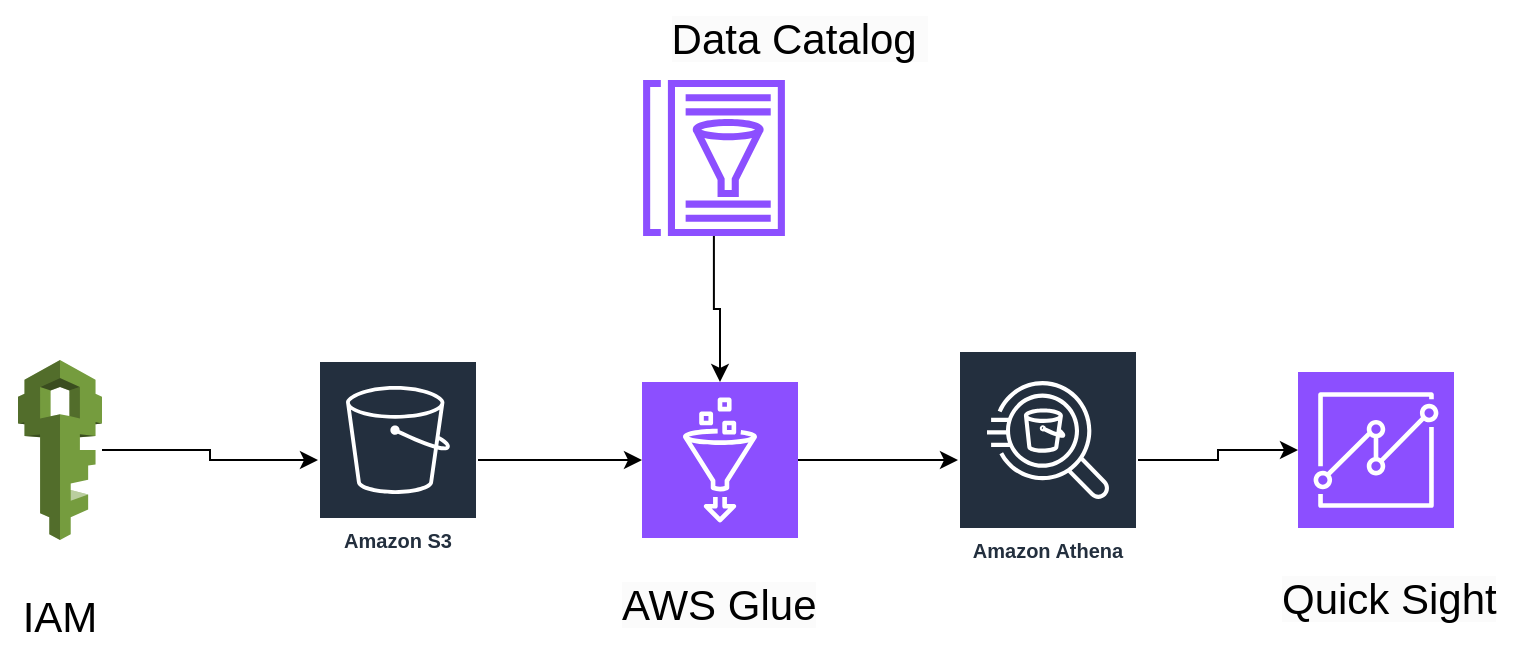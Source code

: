 <mxfile version="24.7.17">
  <diagram name="Page-1" id="s4LCwExrxTKusmkzeuKi">
    <mxGraphModel dx="1444" dy="749" grid="1" gridSize="10" guides="1" tooltips="1" connect="1" arrows="1" fold="1" page="1" pageScale="1" pageWidth="827" pageHeight="1169" math="0" shadow="0">
      <root>
        <mxCell id="0" />
        <mxCell id="1" parent="0" />
        <mxCell id="xgdtBXKwjlz1DKJY_Ufm-1" value="Amazon Athena" style="sketch=0;outlineConnect=0;fontColor=#232F3E;gradientColor=none;strokeColor=#ffffff;fillColor=#232F3E;dashed=0;verticalLabelPosition=middle;verticalAlign=bottom;align=center;html=1;whiteSpace=wrap;fontSize=10;fontStyle=1;spacing=3;shape=mxgraph.aws4.productIcon;prIcon=mxgraph.aws4.athena;" vertex="1" parent="1">
          <mxGeometry x="570" y="205" width="90" height="110" as="geometry" />
        </mxCell>
        <mxCell id="xgdtBXKwjlz1DKJY_Ufm-15" value="" style="edgeStyle=orthogonalEdgeStyle;rounded=0;orthogonalLoop=1;jettySize=auto;html=1;" edge="1" parent="1" source="xgdtBXKwjlz1DKJY_Ufm-3" target="xgdtBXKwjlz1DKJY_Ufm-6">
          <mxGeometry relative="1" as="geometry" />
        </mxCell>
        <mxCell id="xgdtBXKwjlz1DKJY_Ufm-3" value="Amazon S3" style="sketch=0;outlineConnect=0;fontColor=#232F3E;gradientColor=none;strokeColor=#ffffff;fillColor=#232F3E;dashed=0;verticalLabelPosition=middle;verticalAlign=bottom;align=center;html=1;whiteSpace=wrap;fontSize=10;fontStyle=1;spacing=3;shape=mxgraph.aws4.productIcon;prIcon=mxgraph.aws4.s3;" vertex="1" parent="1">
          <mxGeometry x="250" y="210" width="80" height="100" as="geometry" />
        </mxCell>
        <mxCell id="xgdtBXKwjlz1DKJY_Ufm-5" value="" style="sketch=0;points=[[0,0,0],[0.25,0,0],[0.5,0,0],[0.75,0,0],[1,0,0],[0,1,0],[0.25,1,0],[0.5,1,0],[0.75,1,0],[1,1,0],[0,0.25,0],[0,0.5,0],[0,0.75,0],[1,0.25,0],[1,0.5,0],[1,0.75,0]];outlineConnect=0;fontColor=#232F3E;fillColor=#8C4FFF;strokeColor=#ffffff;dashed=0;verticalLabelPosition=bottom;verticalAlign=top;align=center;html=1;fontSize=12;fontStyle=0;aspect=fixed;shape=mxgraph.aws4.resourceIcon;resIcon=mxgraph.aws4.quicksight;" vertex="1" parent="1">
          <mxGeometry x="740" y="216" width="78" height="78" as="geometry" />
        </mxCell>
        <mxCell id="xgdtBXKwjlz1DKJY_Ufm-16" value="" style="edgeStyle=orthogonalEdgeStyle;rounded=0;orthogonalLoop=1;jettySize=auto;html=1;" edge="1" parent="1" source="xgdtBXKwjlz1DKJY_Ufm-6" target="xgdtBXKwjlz1DKJY_Ufm-1">
          <mxGeometry relative="1" as="geometry" />
        </mxCell>
        <mxCell id="xgdtBXKwjlz1DKJY_Ufm-6" value="" style="sketch=0;points=[[0,0,0],[0.25,0,0],[0.5,0,0],[0.75,0,0],[1,0,0],[0,1,0],[0.25,1,0],[0.5,1,0],[0.75,1,0],[1,1,0],[0,0.25,0],[0,0.5,0],[0,0.75,0],[1,0.25,0],[1,0.5,0],[1,0.75,0]];outlineConnect=0;fontColor=#232F3E;fillColor=#8C4FFF;strokeColor=#ffffff;dashed=0;verticalLabelPosition=bottom;verticalAlign=top;align=center;html=1;fontSize=12;fontStyle=0;aspect=fixed;shape=mxgraph.aws4.resourceIcon;resIcon=mxgraph.aws4.glue;" vertex="1" parent="1">
          <mxGeometry x="412" y="221" width="78" height="78" as="geometry" />
        </mxCell>
        <mxCell id="xgdtBXKwjlz1DKJY_Ufm-8" value="" style="sketch=0;outlineConnect=0;fontColor=#232F3E;gradientColor=none;fillColor=#8C4FFF;strokeColor=none;dashed=0;verticalLabelPosition=bottom;verticalAlign=top;align=center;html=1;fontSize=12;fontStyle=0;aspect=fixed;pointerEvents=1;shape=mxgraph.aws4.glue_data_catalog;" vertex="1" parent="1">
          <mxGeometry x="412" y="70" width="72" height="78" as="geometry" />
        </mxCell>
        <mxCell id="xgdtBXKwjlz1DKJY_Ufm-14" value="" style="edgeStyle=orthogonalEdgeStyle;rounded=0;orthogonalLoop=1;jettySize=auto;html=1;" edge="1" parent="1" source="xgdtBXKwjlz1DKJY_Ufm-12" target="xgdtBXKwjlz1DKJY_Ufm-3">
          <mxGeometry relative="1" as="geometry" />
        </mxCell>
        <mxCell id="xgdtBXKwjlz1DKJY_Ufm-12" value="" style="outlineConnect=0;dashed=0;verticalLabelPosition=bottom;verticalAlign=top;align=center;html=1;shape=mxgraph.aws3.iam;fillColor=#759C3E;gradientColor=none;" vertex="1" parent="1">
          <mxGeometry x="100" y="210" width="42" height="90" as="geometry" />
        </mxCell>
        <mxCell id="xgdtBXKwjlz1DKJY_Ufm-17" style="edgeStyle=orthogonalEdgeStyle;rounded=0;orthogonalLoop=1;jettySize=auto;html=1;entryX=0;entryY=0.5;entryDx=0;entryDy=0;entryPerimeter=0;" edge="1" parent="1" source="xgdtBXKwjlz1DKJY_Ufm-1" target="xgdtBXKwjlz1DKJY_Ufm-5">
          <mxGeometry relative="1" as="geometry" />
        </mxCell>
        <mxCell id="xgdtBXKwjlz1DKJY_Ufm-18" style="edgeStyle=orthogonalEdgeStyle;rounded=0;orthogonalLoop=1;jettySize=auto;html=1;entryX=0.5;entryY=0;entryDx=0;entryDy=0;entryPerimeter=0;" edge="1" parent="1" source="xgdtBXKwjlz1DKJY_Ufm-8" target="xgdtBXKwjlz1DKJY_Ufm-6">
          <mxGeometry relative="1" as="geometry" />
        </mxCell>
        <mxCell id="xgdtBXKwjlz1DKJY_Ufm-19" value="&lt;font style=&quot;font-size: 21px;&quot;&gt;IAM&lt;/font&gt;" style="text;html=1;align=center;verticalAlign=middle;whiteSpace=wrap;rounded=0;" vertex="1" parent="1">
          <mxGeometry x="91" y="315" width="60" height="45" as="geometry" />
        </mxCell>
        <mxCell id="xgdtBXKwjlz1DKJY_Ufm-20" value="&lt;span style=&quot;color: rgb(0, 0, 0); font-family: Helvetica; font-size: 21px; font-style: normal; font-variant-ligatures: normal; font-variant-caps: normal; font-weight: 400; letter-spacing: normal; orphans: 2; text-align: center; text-indent: 0px; text-transform: none; widows: 2; word-spacing: 0px; -webkit-text-stroke-width: 0px; white-space: normal; background-color: rgb(251, 251, 251); text-decoration-thickness: initial; text-decoration-style: initial; text-decoration-color: initial; display: inline !important; float: none;&quot;&gt;AWS Glue&lt;/span&gt;" style="text;whiteSpace=wrap;html=1;" vertex="1" parent="1">
          <mxGeometry x="400" y="312.5" width="130" height="50" as="geometry" />
        </mxCell>
        <mxCell id="xgdtBXKwjlz1DKJY_Ufm-21" value="&lt;span style=&quot;color: rgb(0, 0, 0); font-family: Helvetica; font-size: 21px; font-style: normal; font-variant-ligatures: normal; font-variant-caps: normal; font-weight: 400; letter-spacing: normal; orphans: 2; text-align: center; text-indent: 0px; text-transform: none; widows: 2; word-spacing: 0px; -webkit-text-stroke-width: 0px; white-space: normal; background-color: rgb(251, 251, 251); text-decoration-thickness: initial; text-decoration-style: initial; text-decoration-color: initial; display: inline !important; float: none;&quot;&gt;Quick Sight&lt;/span&gt;" style="text;whiteSpace=wrap;html=1;" vertex="1" parent="1">
          <mxGeometry x="730" y="310" width="120" height="50" as="geometry" />
        </mxCell>
        <mxCell id="xgdtBXKwjlz1DKJY_Ufm-22" value="&lt;span style=&quot;color: rgb(0, 0, 0); font-family: Helvetica; font-size: 21px; font-style: normal; font-variant-ligatures: normal; font-variant-caps: normal; font-weight: 400; letter-spacing: normal; orphans: 2; text-indent: 0px; text-transform: none; widows: 2; word-spacing: 0px; -webkit-text-stroke-width: 0px; white-space: normal; background-color: rgb(251, 251, 251); text-decoration-thickness: initial; text-decoration-style: initial; text-decoration-color: initial; float: none; display: inline !important;&quot;&gt;Data Catalog&amp;nbsp;&lt;/span&gt;" style="text;whiteSpace=wrap;html=1;align=center;" vertex="1" parent="1">
          <mxGeometry x="360" y="30" width="262" height="50" as="geometry" />
        </mxCell>
      </root>
    </mxGraphModel>
  </diagram>
</mxfile>
